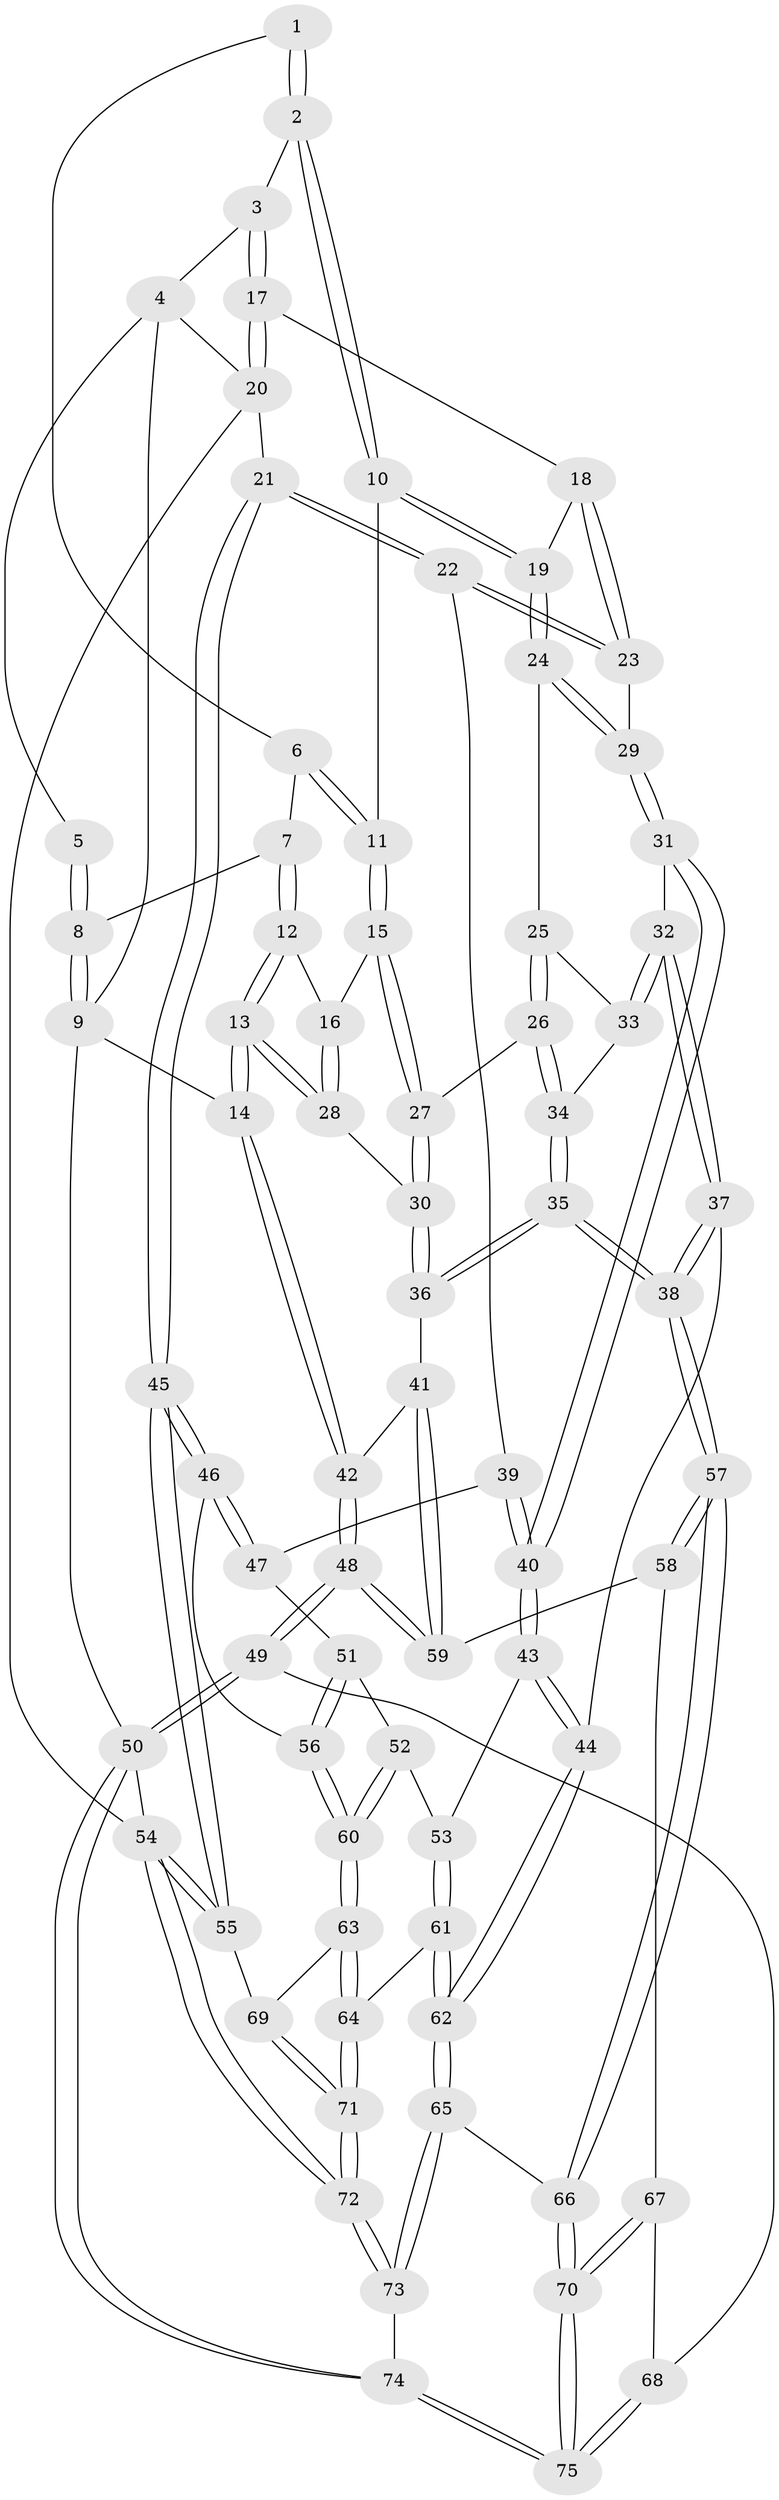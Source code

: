 // coarse degree distribution, {4: 0.36666666666666664, 10: 0.03333333333333333, 5: 0.3333333333333333, 3: 0.2, 6: 0.06666666666666667}
// Generated by graph-tools (version 1.1) at 2025/21/03/04/25 18:21:33]
// undirected, 75 vertices, 184 edges
graph export_dot {
graph [start="1"]
  node [color=gray90,style=filled];
  1 [pos="+0.40062741787071504+0.017730516033086063"];
  2 [pos="+0.6206225972765036+0.11041244678129034"];
  3 [pos="+0.7432249070388675+0.04616098232567131"];
  4 [pos="+0.7274301734376009+0"];
  5 [pos="+0.38982444654507664+0"];
  6 [pos="+0.3945362639933781+0.06436147107353671"];
  7 [pos="+0.21604343301644277+0.09150818388108407"];
  8 [pos="+0+0"];
  9 [pos="+0+0"];
  10 [pos="+0.4922733379868664+0.20030022147680085"];
  11 [pos="+0.42009816875385575+0.20019881892914815"];
  12 [pos="+0.22519628178368303+0.14409838018436097"];
  13 [pos="+0+0.2563250928769442"];
  14 [pos="+0+0.2405028944437228"];
  15 [pos="+0.3204421216330448+0.27785324219713314"];
  16 [pos="+0.29488310916255717+0.26124036411524676"];
  17 [pos="+0.7532990084943877+0.06199885031764492"];
  18 [pos="+0.7520856957947711+0.07894598936761615"];
  19 [pos="+0.5786205457436421+0.3382592234548297"];
  20 [pos="+1+0.2696955462401516"];
  21 [pos="+1+0.33844048680833544"];
  22 [pos="+0.8270757052471823+0.40749082091735617"];
  23 [pos="+0.7607442199313493+0.33536974195261404"];
  24 [pos="+0.5833960292731665+0.35330654423404195"];
  25 [pos="+0.5246126711743513+0.34499498257570926"];
  26 [pos="+0.3213946663454503+0.29118569968997576"];
  27 [pos="+0.3208894290463474+0.28899231387724983"];
  28 [pos="+0+0.28636604450850073"];
  29 [pos="+0.5924484816685083+0.37334643609789325"];
  30 [pos="+0.11374483239424305+0.40122194051203636"];
  31 [pos="+0.5752581841451558+0.4136735545851652"];
  32 [pos="+0.4663594239190995+0.42382552553173175"];
  33 [pos="+0.37415948054941095+0.3480998627145484"];
  34 [pos="+0.325227416185865+0.3116076530941729"];
  35 [pos="+0.2552832166100908+0.563290509955539"];
  36 [pos="+0.19568022458430298+0.5438031735528103"];
  37 [pos="+0.38967714859708047+0.6154428898897002"];
  38 [pos="+0.30203448558606105+0.630053950614536"];
  39 [pos="+0.8018115544702916+0.47729773801756187"];
  40 [pos="+0.6051694365666389+0.5164364546064754"];
  41 [pos="+0.18487715389028042+0.5456061693256448"];
  42 [pos="+0+0.3939163111067334"];
  43 [pos="+0.5902137439360878+0.5645871641640414"];
  44 [pos="+0.47813544862200047+0.6301302346024467"];
  45 [pos="+1+0.5970956946954794"];
  46 [pos="+1+0.6188323642842541"];
  47 [pos="+0.8072660605793062+0.5075209365498651"];
  48 [pos="+0+0.6281870290479651"];
  49 [pos="+0+0.8503861095375407"];
  50 [pos="+0+1"];
  51 [pos="+0.7999347275861923+0.5861925675613084"];
  52 [pos="+0.7694419167914579+0.6171541812307033"];
  53 [pos="+0.6923875904516775+0.6494251711873167"];
  54 [pos="+1+1"];
  55 [pos="+1+0.8103828099528483"];
  56 [pos="+0.9277517384365307+0.6697408274193348"];
  57 [pos="+0.26911358687628634+0.7375982920631107"];
  58 [pos="+0.0462505235674616+0.7121070424976252"];
  59 [pos="+0+0.6496064991942576"];
  60 [pos="+0.8429505596669926+0.7975842959441032"];
  61 [pos="+0.67106447486406+0.8371953346596975"];
  62 [pos="+0.6048716473604012+0.8680410145913176"];
  63 [pos="+0.8363602640913632+0.8176731634140108"];
  64 [pos="+0.7912103310757321+0.8459076085482637"];
  65 [pos="+0.6009301257063263+0.8733752030926645"];
  66 [pos="+0.27105456078135953+0.8072265302172519"];
  67 [pos="+0.060042108366719665+0.8421597033410505"];
  68 [pos="+0+0.864776631812511"];
  69 [pos="+0.9715798050135259+0.8571238199027867"];
  70 [pos="+0.22456142759125908+0.9181571298048812"];
  71 [pos="+0.8934946497104529+1"];
  72 [pos="+0.9326760969931913+1"];
  73 [pos="+0.5321008271116321+1"];
  74 [pos="+0.25015874833976415+1"];
  75 [pos="+0.22279343786470238+1"];
  1 -- 2;
  1 -- 2;
  1 -- 6;
  2 -- 3;
  2 -- 10;
  2 -- 10;
  3 -- 4;
  3 -- 17;
  3 -- 17;
  4 -- 5;
  4 -- 9;
  4 -- 20;
  5 -- 8;
  5 -- 8;
  6 -- 7;
  6 -- 11;
  6 -- 11;
  7 -- 8;
  7 -- 12;
  7 -- 12;
  8 -- 9;
  8 -- 9;
  9 -- 14;
  9 -- 50;
  10 -- 11;
  10 -- 19;
  10 -- 19;
  11 -- 15;
  11 -- 15;
  12 -- 13;
  12 -- 13;
  12 -- 16;
  13 -- 14;
  13 -- 14;
  13 -- 28;
  13 -- 28;
  14 -- 42;
  14 -- 42;
  15 -- 16;
  15 -- 27;
  15 -- 27;
  16 -- 28;
  16 -- 28;
  17 -- 18;
  17 -- 20;
  17 -- 20;
  18 -- 19;
  18 -- 23;
  18 -- 23;
  19 -- 24;
  19 -- 24;
  20 -- 21;
  20 -- 54;
  21 -- 22;
  21 -- 22;
  21 -- 45;
  21 -- 45;
  22 -- 23;
  22 -- 23;
  22 -- 39;
  23 -- 29;
  24 -- 25;
  24 -- 29;
  24 -- 29;
  25 -- 26;
  25 -- 26;
  25 -- 33;
  26 -- 27;
  26 -- 34;
  26 -- 34;
  27 -- 30;
  27 -- 30;
  28 -- 30;
  29 -- 31;
  29 -- 31;
  30 -- 36;
  30 -- 36;
  31 -- 32;
  31 -- 40;
  31 -- 40;
  32 -- 33;
  32 -- 33;
  32 -- 37;
  32 -- 37;
  33 -- 34;
  34 -- 35;
  34 -- 35;
  35 -- 36;
  35 -- 36;
  35 -- 38;
  35 -- 38;
  36 -- 41;
  37 -- 38;
  37 -- 38;
  37 -- 44;
  38 -- 57;
  38 -- 57;
  39 -- 40;
  39 -- 40;
  39 -- 47;
  40 -- 43;
  40 -- 43;
  41 -- 42;
  41 -- 59;
  41 -- 59;
  42 -- 48;
  42 -- 48;
  43 -- 44;
  43 -- 44;
  43 -- 53;
  44 -- 62;
  44 -- 62;
  45 -- 46;
  45 -- 46;
  45 -- 55;
  45 -- 55;
  46 -- 47;
  46 -- 47;
  46 -- 56;
  47 -- 51;
  48 -- 49;
  48 -- 49;
  48 -- 59;
  48 -- 59;
  49 -- 50;
  49 -- 50;
  49 -- 68;
  50 -- 74;
  50 -- 74;
  50 -- 54;
  51 -- 52;
  51 -- 56;
  51 -- 56;
  52 -- 53;
  52 -- 60;
  52 -- 60;
  53 -- 61;
  53 -- 61;
  54 -- 55;
  54 -- 55;
  54 -- 72;
  54 -- 72;
  55 -- 69;
  56 -- 60;
  56 -- 60;
  57 -- 58;
  57 -- 58;
  57 -- 66;
  57 -- 66;
  58 -- 59;
  58 -- 67;
  60 -- 63;
  60 -- 63;
  61 -- 62;
  61 -- 62;
  61 -- 64;
  62 -- 65;
  62 -- 65;
  63 -- 64;
  63 -- 64;
  63 -- 69;
  64 -- 71;
  64 -- 71;
  65 -- 66;
  65 -- 73;
  65 -- 73;
  66 -- 70;
  66 -- 70;
  67 -- 68;
  67 -- 70;
  67 -- 70;
  68 -- 75;
  68 -- 75;
  69 -- 71;
  69 -- 71;
  70 -- 75;
  70 -- 75;
  71 -- 72;
  71 -- 72;
  72 -- 73;
  72 -- 73;
  73 -- 74;
  74 -- 75;
  74 -- 75;
}
